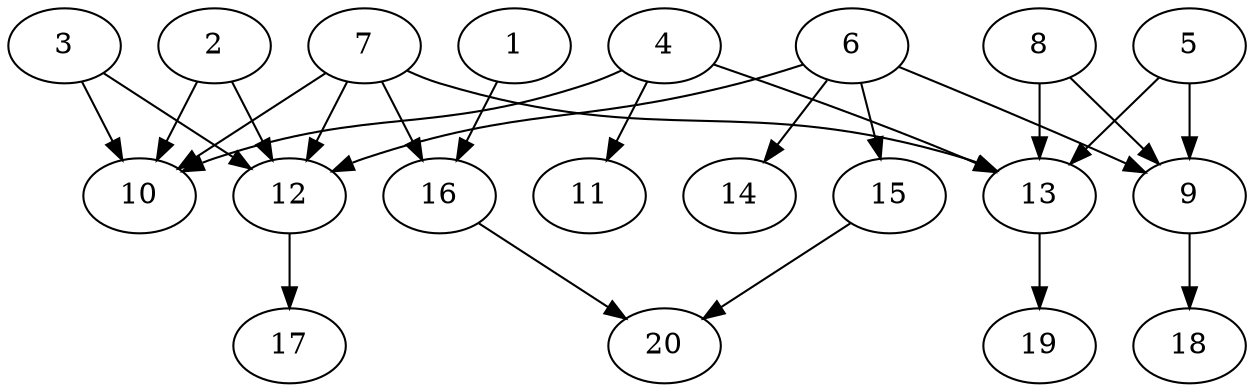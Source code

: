 // DAG automatically generated by daggen at Sat Jul 27 15:38:13 2019
// ./daggen --dot -n 20 --ccr 0.4 --fat 0.6 --regular 0.5 --density 0.4 --mindata 5242880 --maxdata 52428800 
digraph G {
  1 [size="98286080", alpha="0.19", expect_size="39314432"] 
  1 -> 16 [size ="39314432"]
  2 [size="83770880", alpha="0.03", expect_size="33508352"] 
  2 -> 10 [size ="33508352"]
  2 -> 12 [size ="33508352"]
  3 [size="105774080", alpha="0.11", expect_size="42309632"] 
  3 -> 10 [size ="42309632"]
  3 -> 12 [size ="42309632"]
  4 [size="106414080", alpha="0.20", expect_size="42565632"] 
  4 -> 10 [size ="42565632"]
  4 -> 11 [size ="42565632"]
  4 -> 13 [size ="42565632"]
  5 [size="77537280", alpha="0.11", expect_size="31014912"] 
  5 -> 9 [size ="31014912"]
  5 -> 13 [size ="31014912"]
  6 [size="81451520", alpha="0.16", expect_size="32580608"] 
  6 -> 9 [size ="32580608"]
  6 -> 12 [size ="32580608"]
  6 -> 14 [size ="32580608"]
  6 -> 15 [size ="32580608"]
  7 [size="19013120", alpha="0.07", expect_size="7605248"] 
  7 -> 10 [size ="7605248"]
  7 -> 12 [size ="7605248"]
  7 -> 13 [size ="7605248"]
  7 -> 16 [size ="7605248"]
  8 [size="117084160", alpha="0.00", expect_size="46833664"] 
  8 -> 9 [size ="46833664"]
  8 -> 13 [size ="46833664"]
  9 [size="47705600", alpha="0.00", expect_size="19082240"] 
  9 -> 18 [size ="19082240"]
  10 [size="84820480", alpha="0.19", expect_size="33928192"] 
  11 [size="69137920", alpha="0.03", expect_size="27655168"] 
  12 [size="65039360", alpha="0.14", expect_size="26015744"] 
  12 -> 17 [size ="26015744"]
  13 [size="80762880", alpha="0.07", expect_size="32305152"] 
  13 -> 19 [size ="32305152"]
  14 [size="25656320", alpha="0.10", expect_size="10262528"] 
  15 [size="24663040", alpha="0.01", expect_size="9865216"] 
  15 -> 20 [size ="9865216"]
  16 [size="92354560", alpha="0.09", expect_size="36941824"] 
  16 -> 20 [size ="36941824"]
  17 [size="69447680", alpha="0.10", expect_size="27779072"] 
  18 [size="112785920", alpha="0.03", expect_size="45114368"] 
  19 [size="113574400", alpha="0.11", expect_size="45429760"] 
  20 [size="115287040", alpha="0.18", expect_size="46114816"] 
}

